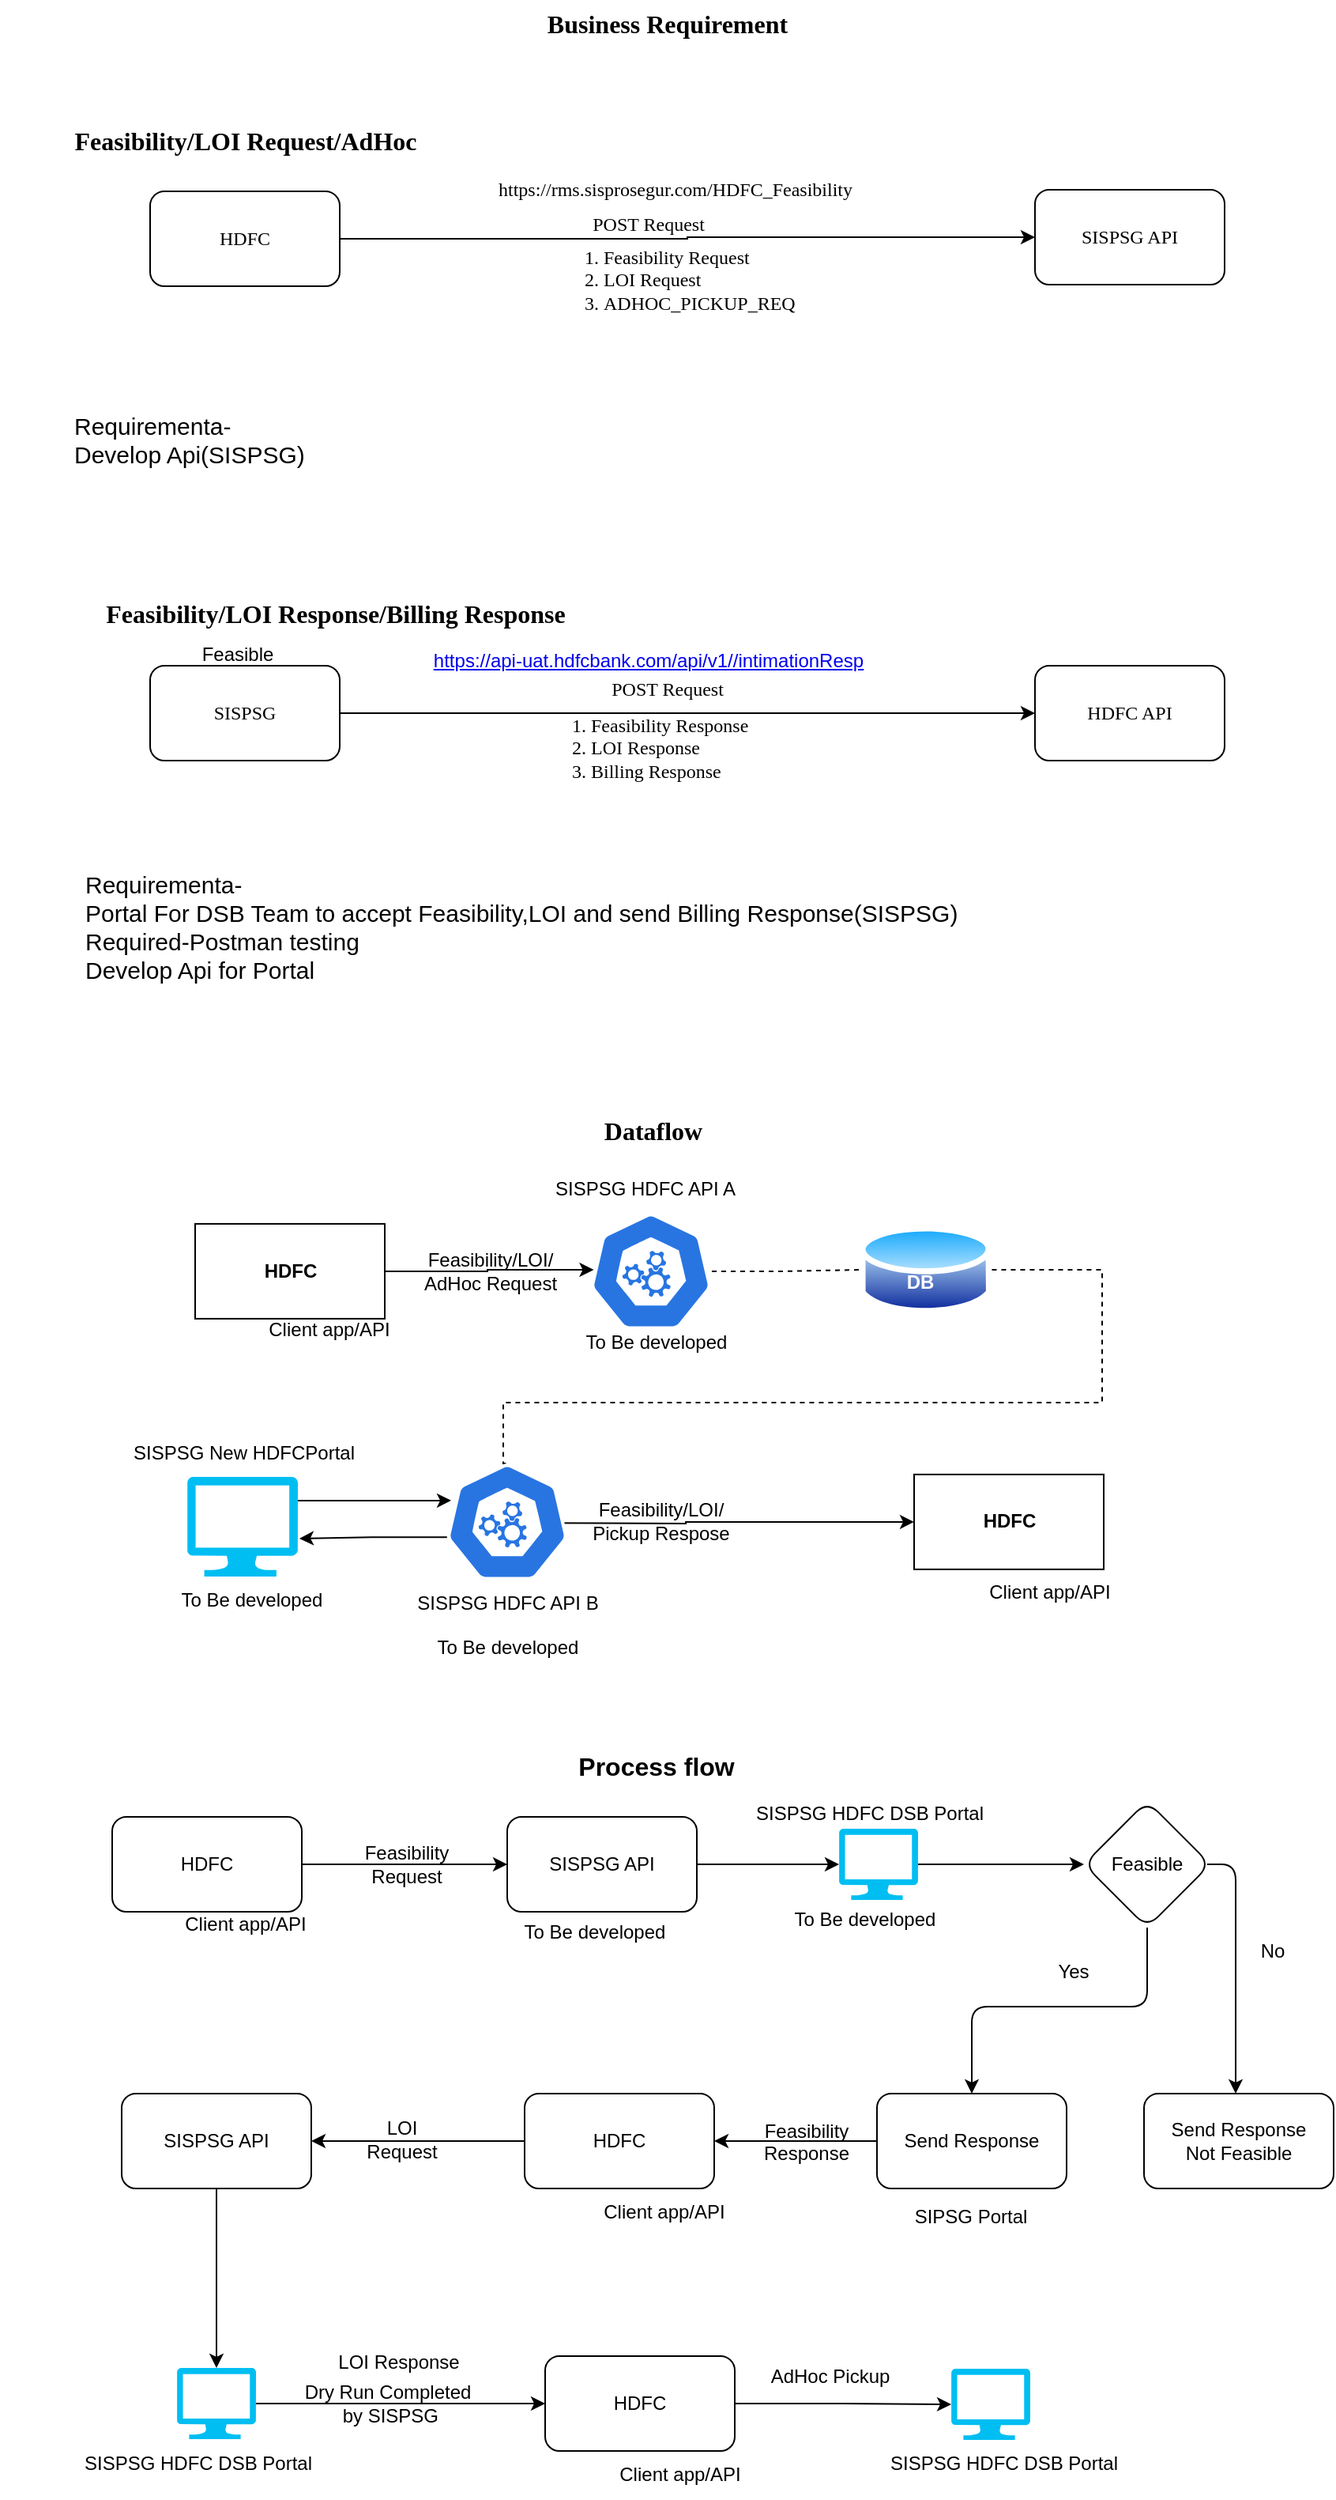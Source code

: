 <mxfile version="23.1.7" type="github">
  <diagram name="Page-1" id="uprE5jeDA3EvAK1ppm78">
    <mxGraphModel dx="1808" dy="564" grid="1" gridSize="10" guides="1" tooltips="1" connect="1" arrows="1" fold="1" page="1" pageScale="1" pageWidth="850" pageHeight="1100" math="0" shadow="0">
      <root>
        <mxCell id="0" />
        <mxCell id="1" parent="0" />
        <mxCell id="zsx73xaWShj0rhNCJzfR-76" value="" style="edgeStyle=orthogonalEdgeStyle;rounded=0;orthogonalLoop=1;jettySize=auto;html=1;fontFamily=Verdana;fontStyle=0" parent="1" source="zsx73xaWShj0rhNCJzfR-77" target="zsx73xaWShj0rhNCJzfR-78" edge="1">
          <mxGeometry relative="1" as="geometry" />
        </mxCell>
        <mxCell id="zsx73xaWShj0rhNCJzfR-77" value="HDFC" style="rounded=1;whiteSpace=wrap;html=1;fontStyle=0;fontFamily=Verdana;" parent="1" vertex="1">
          <mxGeometry x="91" y="131" width="120" height="60" as="geometry" />
        </mxCell>
        <mxCell id="zsx73xaWShj0rhNCJzfR-78" value="SISPSG API" style="whiteSpace=wrap;html=1;rounded=1;fontStyle=0;fontFamily=Verdana;" parent="1" vertex="1">
          <mxGeometry x="651" y="130" width="120" height="60" as="geometry" />
        </mxCell>
        <mxCell id="zsx73xaWShj0rhNCJzfR-79" value="&lt;div align=&quot;left&quot;&gt;&lt;ol&gt;&lt;li&gt;Feasibility Request&lt;/li&gt;&lt;li&gt;LOI Request&lt;/li&gt;&lt;li&gt; ADHOC_PICKUP_REQ&lt;/li&gt;&lt;/ol&gt;&lt;/div&gt;" style="text;html=1;align=left;verticalAlign=middle;resizable=0;points=[];autosize=1;strokeColor=none;fillColor=none;fontStyle=0;fontFamily=Verdana;" parent="1" vertex="1">
          <mxGeometry x="336" y="147" width="190" height="80" as="geometry" />
        </mxCell>
        <mxCell id="zsx73xaWShj0rhNCJzfR-80" value="POST Request" style="text;html=1;align=center;verticalAlign=middle;resizable=0;points=[];autosize=1;strokeColor=none;fillColor=none;fontStyle=0;fontFamily=Verdana;" parent="1" vertex="1">
          <mxGeometry x="351" y="137" width="110" height="30" as="geometry" />
        </mxCell>
        <UserObject label="https://rms.sisprosegur.com/HDFC_Feasibility" link="https://rms.sisprosegur.com/HDFC_Feasibility" id="zsx73xaWShj0rhNCJzfR-81">
          <mxCell style="text;html=1;align=center;verticalAlign=middle;resizable=0;points=[];autosize=1;strokeColor=none;fillColor=none;fontFamily=Verdana;fontStyle=0" parent="1" vertex="1">
            <mxGeometry x="268" y="115" width="310" height="30" as="geometry" />
          </mxCell>
        </UserObject>
        <mxCell id="zsx73xaWShj0rhNCJzfR-82" value="Feasibility/LOI Request/AdHoc" style="text;html=1;align=center;verticalAlign=middle;resizable=0;points=[];autosize=1;strokeColor=none;fillColor=none;fontStyle=1;fontSize=16;fontFamily=Verdana;" parent="1" vertex="1">
          <mxGeometry x="-4" y="84" width="310" height="30" as="geometry" />
        </mxCell>
        <mxCell id="zsx73xaWShj0rhNCJzfR-83" value="Feasibility/LOI Response/Billing Response" style="text;html=1;align=center;verticalAlign=middle;resizable=0;points=[];autosize=1;strokeColor=none;fillColor=none;fontStyle=1;fontSize=16;fontFamily=Verdana;" parent="1" vertex="1">
          <mxGeometry x="3" y="383" width="410" height="30" as="geometry" />
        </mxCell>
        <mxCell id="zsx73xaWShj0rhNCJzfR-84" value="" style="edgeStyle=orthogonalEdgeStyle;rounded=0;orthogonalLoop=1;jettySize=auto;html=1;" parent="1" source="zsx73xaWShj0rhNCJzfR-85" target="zsx73xaWShj0rhNCJzfR-86" edge="1">
          <mxGeometry relative="1" as="geometry" />
        </mxCell>
        <mxCell id="zsx73xaWShj0rhNCJzfR-85" value="SISPSG" style="whiteSpace=wrap;html=1;rounded=1;fontStyle=0;fontFamily=Verdana;" parent="1" vertex="1">
          <mxGeometry x="91" y="431" width="120" height="60" as="geometry" />
        </mxCell>
        <mxCell id="zsx73xaWShj0rhNCJzfR-86" value="HDFC API" style="whiteSpace=wrap;html=1;fontFamily=Verdana;rounded=1;fontStyle=0;" parent="1" vertex="1">
          <mxGeometry x="651" y="431" width="120" height="60" as="geometry" />
        </mxCell>
        <mxCell id="zsx73xaWShj0rhNCJzfR-87" value="POST Request" style="text;html=1;align=center;verticalAlign=middle;resizable=0;points=[];autosize=1;strokeColor=none;fillColor=none;fontStyle=0;fontFamily=Verdana;" parent="1" vertex="1">
          <mxGeometry x="363" y="431" width="110" height="30" as="geometry" />
        </mxCell>
        <mxCell id="zsx73xaWShj0rhNCJzfR-88" value="&lt;u&gt;&lt;a href=&quot;https://ind01.safelinks.protection.outlook.com/?url=https%3A%2F%2Fapi-uat.hdfcbank.com%2Fapi%2Fv1%2Fdsb%2FintimationResp&amp;amp;data=05%7C01%7Cshubham.pawar4%40hdfcbank.com%7C284244c8ec6b4c64b9b008db6e779bee%7C827fd02205a64e57be9ccc069b6ae62d%7C0%7C0%7C638225232243491934%7CUnknown%7CTWFpbGZsb3d8eyJWIjoiMC4wLjAwMDAiLCJQIjoiV2luMzIiLCJBTiI6Ik1haWwiLCJXVCI6Mn0%3D%7C3000%7C%7C%7C&amp;amp;sdata=QB7lebr9Tw6JcELbrLSqCNylo0V3PcAyTXZZP5ZpUk0%3D&amp;amp;reserved=0&quot; target=&quot;_blank&quot; title=&quot;Original URL: https://api-uat.hdfcbank.com/api/v1/dsb/intimationResp. Click or tap if you trust this link.&quot;&gt;https://api-uat.hdfcbank.com/api/v1//intimationResp&lt;/a&gt;&lt;/u&gt;" style="text;html=1;align=center;verticalAlign=middle;resizable=0;points=[];autosize=1;strokeColor=none;fillColor=none;" parent="1" vertex="1">
          <mxGeometry x="256" y="413" width="300" height="30" as="geometry" />
        </mxCell>
        <mxCell id="zsx73xaWShj0rhNCJzfR-89" value="&lt;div align=&quot;left&quot;&gt;&lt;ol&gt;&lt;li&gt;Feasibility Response&lt;/li&gt;&lt;li&gt;LOI Response&lt;/li&gt;&lt;li&gt;Billing Response&lt;br&gt;&lt;/li&gt;&lt;/ol&gt;&lt;/div&gt;" style="text;html=1;align=left;verticalAlign=middle;resizable=0;points=[];autosize=1;strokeColor=none;fillColor=none;fontStyle=0;fontFamily=Verdana;" parent="1" vertex="1">
          <mxGeometry x="328" y="443" width="190" height="80" as="geometry" />
        </mxCell>
        <mxCell id="zsx73xaWShj0rhNCJzfR-90" value="&lt;div align=&quot;left&quot; style=&quot;font-size: 15px;&quot;&gt;Requirementa-&lt;/div&gt;&lt;div align=&quot;left&quot; style=&quot;font-size: 15px;&quot;&gt;Portal For DSB Team to accept Feasibility,LOI and send Billing Response(SISPSG)&lt;/div&gt;&lt;div align=&quot;left&quot; style=&quot;font-size: 15px;&quot;&gt;Required-Postman testing&lt;/div&gt;&lt;div align=&quot;left&quot; style=&quot;font-size: 15px;&quot;&gt;Develop Api for Portal &lt;br style=&quot;font-size: 15px;&quot;&gt;&lt;/div&gt;" style="text;html=1;align=left;verticalAlign=middle;resizable=0;points=[];autosize=1;strokeColor=none;fillColor=none;fontSize=15;" parent="1" vertex="1">
          <mxGeometry x="48" y="551" width="580" height="90" as="geometry" />
        </mxCell>
        <mxCell id="zsx73xaWShj0rhNCJzfR-91" value="&lt;div align=&quot;left&quot; style=&quot;font-size: 15px;&quot;&gt;Requirementa-&lt;/div&gt;&lt;div style=&quot;font-size: 15px;&quot;&gt;Develop Api(SISPSG)&lt;br style=&quot;font-size: 15px;&quot;&gt;&lt;/div&gt;&lt;div style=&quot;font-size: 15px;&quot;&gt;&lt;br style=&quot;font-size: 15px;&quot;&gt;&lt;/div&gt;&lt;div style=&quot;font-size: 15px;&quot;&gt;&lt;br style=&quot;font-size: 15px;&quot;&gt;&lt;/div&gt;" style="text;html=1;align=left;verticalAlign=middle;resizable=0;points=[];autosize=1;strokeColor=none;fillColor=none;fontSize=15;" parent="1" vertex="1">
          <mxGeometry x="41" y="261" width="170" height="90" as="geometry" />
        </mxCell>
        <mxCell id="zsx73xaWShj0rhNCJzfR-92" value="Feasible" style="text;html=1;align=center;verticalAlign=middle;resizable=0;points=[];autosize=1;strokeColor=none;fillColor=none;" parent="1" vertex="1">
          <mxGeometry x="111" y="409" width="70" height="30" as="geometry" />
        </mxCell>
        <mxCell id="zsx73xaWShj0rhNCJzfR-128" value="" style="edgeStyle=orthogonalEdgeStyle;rounded=0;orthogonalLoop=1;jettySize=auto;html=1;entryX=0.029;entryY=0.487;entryDx=0;entryDy=0;entryPerimeter=0;" parent="1" source="zsx73xaWShj0rhNCJzfR-129" target="zsx73xaWShj0rhNCJzfR-142" edge="1">
          <mxGeometry relative="1" as="geometry">
            <mxPoint x="374.5" y="813.96" as="targetPoint" />
          </mxGeometry>
        </mxCell>
        <mxCell id="zsx73xaWShj0rhNCJzfR-129" value="HDFC" style="rounded=0;whiteSpace=wrap;html=1;fontStyle=1" parent="1" vertex="1">
          <mxGeometry x="119.5" y="783.96" width="120" height="60" as="geometry" />
        </mxCell>
        <mxCell id="zsx73xaWShj0rhNCJzfR-130" value="" style="edgeStyle=orthogonalEdgeStyle;rounded=0;orthogonalLoop=1;jettySize=auto;html=1;entryX=0;entryY=0.5;entryDx=0;entryDy=0;" parent="1" target="zsx73xaWShj0rhNCJzfR-141" edge="1">
          <mxGeometry relative="1" as="geometry">
            <mxPoint x="284.5" y="972.96" as="sourcePoint" />
            <mxPoint x="448.5" y="972.46" as="targetPoint" />
          </mxGeometry>
        </mxCell>
        <mxCell id="zsx73xaWShj0rhNCJzfR-131" value="" style="edgeStyle=orthogonalEdgeStyle;rounded=0;orthogonalLoop=1;jettySize=auto;html=1;dashed=1;endArrow=none;endFill=0;" parent="1" source="zsx73xaWShj0rhNCJzfR-142" target="zsx73xaWShj0rhNCJzfR-137" edge="1">
          <mxGeometry relative="1" as="geometry">
            <mxPoint x="489.5" y="813.96" as="sourcePoint" />
          </mxGeometry>
        </mxCell>
        <mxCell id="zsx73xaWShj0rhNCJzfR-132" value="" style="verticalLabelPosition=bottom;html=1;verticalAlign=top;align=center;strokeColor=none;fillColor=#00BEF2;shape=mxgraph.azure.computer;pointerEvents=1;" parent="1" vertex="1">
          <mxGeometry x="114.5" y="943.96" width="70" height="63" as="geometry" />
        </mxCell>
        <mxCell id="zsx73xaWShj0rhNCJzfR-133" value="To Be developed" style="text;html=1;align=center;verticalAlign=middle;resizable=0;points=[];autosize=1;strokeColor=none;fillColor=none;" parent="1" vertex="1">
          <mxGeometry x="355.5" y="843.96" width="110" height="30" as="geometry" />
        </mxCell>
        <mxCell id="zsx73xaWShj0rhNCJzfR-134" value="Client app/API" style="text;html=1;align=center;verticalAlign=middle;resizable=0;points=[];autosize=1;strokeColor=none;fillColor=none;" parent="1" vertex="1">
          <mxGeometry x="153.5" y="836.46" width="100" height="30" as="geometry" />
        </mxCell>
        <mxCell id="zsx73xaWShj0rhNCJzfR-135" value="&lt;div&gt;Feasibility/LOI/&lt;/div&gt;&lt;div&gt;Pickup Respose&lt;br&gt;&lt;/div&gt;" style="text;html=1;align=center;verticalAlign=middle;resizable=0;points=[];autosize=1;strokeColor=none;fillColor=none;" parent="1" vertex="1">
          <mxGeometry x="358.5" y="952.46" width="110" height="40" as="geometry" />
        </mxCell>
        <mxCell id="zsx73xaWShj0rhNCJzfR-136" value="&lt;div&gt;Feasibility/LOI/&lt;/div&gt;&lt;div&gt;AdHoc Request&lt;br&gt;&lt;/div&gt;" style="text;html=1;align=center;verticalAlign=middle;resizable=0;points=[];autosize=1;strokeColor=none;fillColor=none;" parent="1" vertex="1">
          <mxGeometry x="250.5" y="793.96" width="110" height="40" as="geometry" />
        </mxCell>
        <mxCell id="zsx73xaWShj0rhNCJzfR-137" value="" style="image;aspect=fixed;perimeter=ellipsePerimeter;html=1;align=center;shadow=0;dashed=0;spacingTop=3;image=img/lib/active_directory/database.svg;" parent="1" vertex="1">
          <mxGeometry x="540" y="782" width="83.73" height="61.96" as="geometry" />
        </mxCell>
        <mxCell id="zsx73xaWShj0rhNCJzfR-138" value="DB" style="text;html=1;align=center;verticalAlign=middle;resizable=0;points=[];autosize=1;fontStyle=1;fontColor=#FFFFFF;" parent="1" vertex="1">
          <mxGeometry x="558" y="806.46" width="40" height="30" as="geometry" />
        </mxCell>
        <mxCell id="zsx73xaWShj0rhNCJzfR-139" value="SISPSG New HDFCPortal" style="text;html=1;align=center;verticalAlign=middle;resizable=0;points=[];autosize=1;strokeColor=none;fillColor=none;" parent="1" vertex="1">
          <mxGeometry x="69.5" y="913.96" width="160" height="30" as="geometry" />
        </mxCell>
        <mxCell id="zsx73xaWShj0rhNCJzfR-140" style="edgeStyle=orthogonalEdgeStyle;rounded=0;orthogonalLoop=1;jettySize=auto;html=1;exitX=1;exitY=0.5;exitDx=0;exitDy=0;entryX=0.5;entryY=0;entryDx=0;entryDy=0;endArrow=none;endFill=0;dashed=1;entryPerimeter=0;" parent="1" source="zsx73xaWShj0rhNCJzfR-137" target="zsx73xaWShj0rhNCJzfR-144" edge="1">
          <mxGeometry relative="1" as="geometry">
            <mxPoint x="100.5" y="1150.96" as="targetPoint" />
            <Array as="points">
              <mxPoint x="693.5" y="813.96" />
              <mxPoint x="693.5" y="896.96" />
              <mxPoint x="314.5" y="896.96" />
              <mxPoint x="314.5" y="935.96" />
            </Array>
          </mxGeometry>
        </mxCell>
        <mxCell id="zsx73xaWShj0rhNCJzfR-141" value="HDFC" style="whiteSpace=wrap;html=1;rounded=0;glass=0;fontStyle=1" parent="1" vertex="1">
          <mxGeometry x="574.5" y="942.46" width="120" height="60" as="geometry" />
        </mxCell>
        <mxCell id="zsx73xaWShj0rhNCJzfR-142" value="" style="aspect=fixed;sketch=0;html=1;dashed=0;whitespace=wrap;fillColor=#2875E2;strokeColor=#ffffff;points=[[0.005,0.63,0],[0.1,0.2,0],[0.9,0.2,0],[0.5,0,0],[0.995,0.63,0],[0.72,0.99,0],[0.5,1,0],[0.28,0.99,0]];shape=mxgraph.kubernetes.icon2;prIcon=api" parent="1" vertex="1">
          <mxGeometry x="369.5" y="777" width="77" height="73.92" as="geometry" />
        </mxCell>
        <mxCell id="zsx73xaWShj0rhNCJzfR-143" value="SISPSG HDFC API A" style="text;html=1;align=center;verticalAlign=middle;resizable=0;points=[];autosize=1;strokeColor=none;fillColor=none;" parent="1" vertex="1">
          <mxGeometry x="333.5" y="747" width="140" height="30" as="geometry" />
        </mxCell>
        <mxCell id="zsx73xaWShj0rhNCJzfR-144" value="" style="aspect=fixed;sketch=0;html=1;dashed=0;whitespace=wrap;fillColor=#2875E2;strokeColor=#ffffff;points=[[0.005,0.63,0],[0.1,0.2,0],[0.9,0.2,0],[0.5,0,0],[0.995,0.63,0],[0.72,0.99,0],[0.5,1,0],[0.28,0.99,0]];shape=mxgraph.kubernetes.icon2;prIcon=api" parent="1" vertex="1">
          <mxGeometry x="278.5" y="935.5" width="77" height="73.92" as="geometry" />
        </mxCell>
        <mxCell id="zsx73xaWShj0rhNCJzfR-145" style="edgeStyle=orthogonalEdgeStyle;rounded=0;orthogonalLoop=1;jettySize=auto;html=1;exitX=1;exitY=0.238;exitDx=0;exitDy=0;exitPerimeter=0;entryX=0.039;entryY=0.317;entryDx=0;entryDy=0;entryPerimeter=0;" parent="1" source="zsx73xaWShj0rhNCJzfR-132" target="zsx73xaWShj0rhNCJzfR-144" edge="1">
          <mxGeometry relative="1" as="geometry" />
        </mxCell>
        <mxCell id="zsx73xaWShj0rhNCJzfR-146" style="edgeStyle=orthogonalEdgeStyle;rounded=0;orthogonalLoop=1;jettySize=auto;html=1;exitX=0.005;exitY=0.63;exitDx=0;exitDy=0;exitPerimeter=0;entryX=1.014;entryY=0.619;entryDx=0;entryDy=0;entryPerimeter=0;" parent="1" source="zsx73xaWShj0rhNCJzfR-144" target="zsx73xaWShj0rhNCJzfR-132" edge="1">
          <mxGeometry relative="1" as="geometry" />
        </mxCell>
        <mxCell id="zsx73xaWShj0rhNCJzfR-147" value="SISPSG HDFC API B" style="text;html=1;align=center;verticalAlign=middle;resizable=0;points=[];autosize=1;strokeColor=none;fillColor=none;" parent="1" vertex="1">
          <mxGeometry x="247" y="1009.42" width="140" height="30" as="geometry" />
        </mxCell>
        <mxCell id="zsx73xaWShj0rhNCJzfR-148" value="To Be developed" style="text;html=1;align=center;verticalAlign=middle;resizable=0;points=[];autosize=1;strokeColor=none;fillColor=none;" parent="1" vertex="1">
          <mxGeometry x="261.5" y="1036.96" width="110" height="30" as="geometry" />
        </mxCell>
        <mxCell id="zsx73xaWShj0rhNCJzfR-149" value="To Be developed" style="text;html=1;align=center;verticalAlign=middle;resizable=0;points=[];autosize=1;strokeColor=none;fillColor=none;" parent="1" vertex="1">
          <mxGeometry x="99.5" y="1006.96" width="110" height="30" as="geometry" />
        </mxCell>
        <mxCell id="zsx73xaWShj0rhNCJzfR-150" value="Client app/API" style="text;html=1;align=center;verticalAlign=middle;resizable=0;points=[];autosize=1;strokeColor=none;fillColor=none;" parent="1" vertex="1">
          <mxGeometry x="609.5" y="1002.46" width="100" height="30" as="geometry" />
        </mxCell>
        <mxCell id="zsx73xaWShj0rhNCJzfR-151" value="" style="edgeStyle=orthogonalEdgeStyle;rounded=0;orthogonalLoop=1;jettySize=auto;html=1;" parent="1" source="zsx73xaWShj0rhNCJzfR-152" target="zsx73xaWShj0rhNCJzfR-154" edge="1">
          <mxGeometry relative="1" as="geometry" />
        </mxCell>
        <mxCell id="zsx73xaWShj0rhNCJzfR-152" value="HDFC" style="rounded=1;whiteSpace=wrap;html=1;" parent="1" vertex="1">
          <mxGeometry x="67" y="1159" width="120" height="60" as="geometry" />
        </mxCell>
        <mxCell id="zsx73xaWShj0rhNCJzfR-153" value="" style="edgeStyle=orthogonalEdgeStyle;rounded=0;orthogonalLoop=1;jettySize=auto;html=1;" parent="1" source="zsx73xaWShj0rhNCJzfR-168" target="zsx73xaWShj0rhNCJzfR-157" edge="1">
          <mxGeometry relative="1" as="geometry" />
        </mxCell>
        <mxCell id="zsx73xaWShj0rhNCJzfR-154" value="SISPSG API" style="rounded=1;whiteSpace=wrap;html=1;" parent="1" vertex="1">
          <mxGeometry x="317" y="1159" width="120" height="60" as="geometry" />
        </mxCell>
        <mxCell id="zsx73xaWShj0rhNCJzfR-155" value="" style="edgeStyle=orthogonalEdgeStyle;rounded=1;orthogonalLoop=1;jettySize=auto;html=1;exitX=1;exitY=0.5;exitDx=0;exitDy=0;curved=0;" parent="1" edge="1">
          <mxGeometry relative="1" as="geometry">
            <mxPoint x="760" y="1189" as="sourcePoint" />
            <mxPoint x="778" y="1334" as="targetPoint" />
            <Array as="points">
              <mxPoint x="778" y="1189" />
            </Array>
          </mxGeometry>
        </mxCell>
        <mxCell id="zsx73xaWShj0rhNCJzfR-156" value="" style="edgeStyle=orthogonalEdgeStyle;rounded=1;orthogonalLoop=1;jettySize=auto;html=1;entryX=0.5;entryY=0;entryDx=0;entryDy=0;curved=0;" parent="1" source="zsx73xaWShj0rhNCJzfR-157" target="zsx73xaWShj0rhNCJzfR-162" edge="1">
          <mxGeometry relative="1" as="geometry">
            <Array as="points">
              <mxPoint x="722" y="1279" />
              <mxPoint x="611" y="1279" />
            </Array>
          </mxGeometry>
        </mxCell>
        <mxCell id="zsx73xaWShj0rhNCJzfR-157" value="Feasible" style="rhombus;whiteSpace=wrap;html=1;rounded=1;" parent="1" vertex="1">
          <mxGeometry x="682" y="1149" width="80" height="80" as="geometry" />
        </mxCell>
        <mxCell id="zsx73xaWShj0rhNCJzfR-159" value="&lt;div&gt;Send Response&lt;/div&gt;&lt;div&gt;Not Feasible&lt;/div&gt;" style="whiteSpace=wrap;html=1;rounded=1;" parent="1" vertex="1">
          <mxGeometry x="720" y="1334" width="120" height="60" as="geometry" />
        </mxCell>
        <mxCell id="zsx73xaWShj0rhNCJzfR-160" value="No" style="text;html=1;align=center;verticalAlign=middle;resizable=0;points=[];autosize=1;strokeColor=none;fillColor=none;" parent="1" vertex="1">
          <mxGeometry x="781" y="1229" width="40" height="30" as="geometry" />
        </mxCell>
        <mxCell id="zsx73xaWShj0rhNCJzfR-161" value="" style="edgeStyle=orthogonalEdgeStyle;rounded=0;orthogonalLoop=1;jettySize=auto;html=1;" parent="1" source="zsx73xaWShj0rhNCJzfR-162" target="zsx73xaWShj0rhNCJzfR-165" edge="1">
          <mxGeometry relative="1" as="geometry" />
        </mxCell>
        <mxCell id="zsx73xaWShj0rhNCJzfR-162" value="Send Response" style="whiteSpace=wrap;html=1;rounded=1;" parent="1" vertex="1">
          <mxGeometry x="551" y="1334" width="120" height="60" as="geometry" />
        </mxCell>
        <mxCell id="zsx73xaWShj0rhNCJzfR-163" value="Yes" style="text;html=1;align=center;verticalAlign=middle;resizable=0;points=[];autosize=1;strokeColor=none;fillColor=none;" parent="1" vertex="1">
          <mxGeometry x="655" y="1241.5" width="40" height="30" as="geometry" />
        </mxCell>
        <mxCell id="zsx73xaWShj0rhNCJzfR-164" value="" style="edgeStyle=orthogonalEdgeStyle;rounded=0;orthogonalLoop=1;jettySize=auto;html=1;" parent="1" source="zsx73xaWShj0rhNCJzfR-165" target="zsx73xaWShj0rhNCJzfR-174" edge="1">
          <mxGeometry relative="1" as="geometry" />
        </mxCell>
        <mxCell id="zsx73xaWShj0rhNCJzfR-165" value="HDFC " style="whiteSpace=wrap;html=1;rounded=1;" parent="1" vertex="1">
          <mxGeometry x="328" y="1334" width="120" height="60" as="geometry" />
        </mxCell>
        <mxCell id="zsx73xaWShj0rhNCJzfR-166" value="SIPSG Portal" style="text;html=1;align=center;verticalAlign=middle;resizable=0;points=[];autosize=1;strokeColor=none;fillColor=none;" parent="1" vertex="1">
          <mxGeometry x="565" y="1397" width="90" height="30" as="geometry" />
        </mxCell>
        <mxCell id="zsx73xaWShj0rhNCJzfR-167" value="" style="edgeStyle=orthogonalEdgeStyle;rounded=0;orthogonalLoop=1;jettySize=auto;html=1;" parent="1" source="zsx73xaWShj0rhNCJzfR-154" target="zsx73xaWShj0rhNCJzfR-168" edge="1">
          <mxGeometry relative="1" as="geometry">
            <mxPoint x="437" y="1189" as="sourcePoint" />
            <mxPoint x="682" y="1189" as="targetPoint" />
          </mxGeometry>
        </mxCell>
        <mxCell id="zsx73xaWShj0rhNCJzfR-168" value="" style="verticalLabelPosition=bottom;html=1;verticalAlign=top;align=center;strokeColor=none;fillColor=#00BEF2;shape=mxgraph.azure.computer;pointerEvents=1;" parent="1" vertex="1">
          <mxGeometry x="527" y="1166.5" width="50" height="45" as="geometry" />
        </mxCell>
        <mxCell id="zsx73xaWShj0rhNCJzfR-169" value="SISPSG HDFC DSB Portal" style="text;html=1;align=center;verticalAlign=middle;resizable=0;points=[];autosize=1;strokeColor=none;fillColor=none;" parent="1" vertex="1">
          <mxGeometry x="461" y="1142" width="170" height="30" as="geometry" />
        </mxCell>
        <mxCell id="zsx73xaWShj0rhNCJzfR-170" value="To Be developed" style="text;html=1;align=center;verticalAlign=middle;resizable=0;points=[];autosize=1;strokeColor=none;fillColor=none;" parent="1" vertex="1">
          <mxGeometry x="317" y="1217" width="110" height="30" as="geometry" />
        </mxCell>
        <mxCell id="zsx73xaWShj0rhNCJzfR-171" value="To Be developed" style="text;html=1;align=center;verticalAlign=middle;resizable=0;points=[];autosize=1;strokeColor=none;fillColor=none;" parent="1" vertex="1">
          <mxGeometry x="488" y="1209" width="110" height="30" as="geometry" />
        </mxCell>
        <mxCell id="zsx73xaWShj0rhNCJzfR-172" value="Client app/API" style="text;html=1;align=center;verticalAlign=middle;resizable=0;points=[];autosize=1;strokeColor=none;fillColor=none;" parent="1" vertex="1">
          <mxGeometry x="101" y="1211.5" width="100" height="30" as="geometry" />
        </mxCell>
        <mxCell id="zsx73xaWShj0rhNCJzfR-173" value="" style="edgeStyle=orthogonalEdgeStyle;rounded=0;orthogonalLoop=1;jettySize=auto;html=1;" parent="1" source="zsx73xaWShj0rhNCJzfR-174" target="zsx73xaWShj0rhNCJzfR-180" edge="1">
          <mxGeometry relative="1" as="geometry" />
        </mxCell>
        <mxCell id="zsx73xaWShj0rhNCJzfR-174" value="SISPSG API" style="whiteSpace=wrap;html=1;rounded=1;" parent="1" vertex="1">
          <mxGeometry x="73" y="1334" width="120" height="60" as="geometry" />
        </mxCell>
        <mxCell id="zsx73xaWShj0rhNCJzfR-175" value="&lt;div&gt;LOI &lt;br&gt;&lt;/div&gt;&lt;div&gt;Request&lt;br&gt;&lt;/div&gt;" style="text;html=1;align=center;verticalAlign=middle;resizable=0;points=[];autosize=1;strokeColor=none;fillColor=none;" parent="1" vertex="1">
          <mxGeometry x="215" y="1343" width="70" height="40" as="geometry" />
        </mxCell>
        <mxCell id="zsx73xaWShj0rhNCJzfR-176" value="HDFC " style="whiteSpace=wrap;html=1;rounded=1;" parent="1" vertex="1">
          <mxGeometry x="341" y="1500" width="120" height="60" as="geometry" />
        </mxCell>
        <mxCell id="zsx73xaWShj0rhNCJzfR-177" value="&lt;div&gt;Dry Run Completed&lt;/div&gt;&lt;div&gt;&amp;nbsp;by SISPSG&lt;/div&gt;" style="text;html=1;align=center;verticalAlign=middle;resizable=0;points=[];autosize=1;strokeColor=none;fillColor=none;" parent="1" vertex="1">
          <mxGeometry x="176" y="1510" width="130" height="40" as="geometry" />
        </mxCell>
        <mxCell id="zsx73xaWShj0rhNCJzfR-178" value="&lt;div&gt;Feasibility&lt;/div&gt;&lt;div&gt;Response&lt;br&gt;&lt;/div&gt;&lt;div&gt;&amp;nbsp;&lt;/div&gt;" style="text;html=1;align=center;verticalAlign=middle;resizable=0;points=[];autosize=1;strokeColor=none;fillColor=none;" parent="1" vertex="1">
          <mxGeometry x="466" y="1342" width="80" height="60" as="geometry" />
        </mxCell>
        <mxCell id="zsx73xaWShj0rhNCJzfR-179" style="edgeStyle=orthogonalEdgeStyle;rounded=0;orthogonalLoop=1;jettySize=auto;html=1;exitX=1;exitY=0.5;exitDx=0;exitDy=0;exitPerimeter=0;" parent="1" source="zsx73xaWShj0rhNCJzfR-180" target="zsx73xaWShj0rhNCJzfR-176" edge="1">
          <mxGeometry relative="1" as="geometry" />
        </mxCell>
        <mxCell id="zsx73xaWShj0rhNCJzfR-180" value="" style="verticalLabelPosition=bottom;html=1;verticalAlign=top;align=center;strokeColor=none;fillColor=#00BEF2;shape=mxgraph.azure.computer;pointerEvents=1;" parent="1" vertex="1">
          <mxGeometry x="108" y="1507.5" width="50" height="45" as="geometry" />
        </mxCell>
        <mxCell id="zsx73xaWShj0rhNCJzfR-181" value="SISPSG HDFC DSB Portal" style="text;html=1;align=center;verticalAlign=middle;resizable=0;points=[];autosize=1;strokeColor=none;fillColor=none;" parent="1" vertex="1">
          <mxGeometry x="36" y="1552.5" width="170" height="30" as="geometry" />
        </mxCell>
        <mxCell id="zsx73xaWShj0rhNCJzfR-182" value="LOI Response" style="text;html=1;align=center;verticalAlign=middle;resizable=0;points=[];autosize=1;strokeColor=none;fillColor=none;" parent="1" vertex="1">
          <mxGeometry x="198" y="1489" width="100" height="30" as="geometry" />
        </mxCell>
        <mxCell id="zsx73xaWShj0rhNCJzfR-183" value="Client app/API" style="text;html=1;align=center;verticalAlign=middle;resizable=0;points=[];autosize=1;strokeColor=none;fillColor=none;" parent="1" vertex="1">
          <mxGeometry x="366" y="1394" width="100" height="30" as="geometry" />
        </mxCell>
        <mxCell id="zsx73xaWShj0rhNCJzfR-184" value="Client app/API" style="text;html=1;align=center;verticalAlign=middle;resizable=0;points=[];autosize=1;strokeColor=none;fillColor=none;" parent="1" vertex="1">
          <mxGeometry x="376" y="1560" width="100" height="30" as="geometry" />
        </mxCell>
        <mxCell id="zsx73xaWShj0rhNCJzfR-185" value="&lt;div&gt;Feasibility&lt;/div&gt;&lt;div&gt;Request&lt;br&gt;&lt;/div&gt;" style="text;html=1;align=center;verticalAlign=middle;resizable=0;points=[];autosize=1;strokeColor=none;fillColor=none;" parent="1" vertex="1">
          <mxGeometry x="213" y="1169" width="80" height="40" as="geometry" />
        </mxCell>
        <mxCell id="zsx73xaWShj0rhNCJzfR-188" value="Business Requirement" style="text;html=1;align=center;verticalAlign=middle;resizable=0;points=[];autosize=1;strokeColor=none;fillColor=none;fontStyle=1;fontSize=16;fontFamily=Verdana;" parent="1" vertex="1">
          <mxGeometry x="308" y="10" width="220" height="30" as="geometry" />
        </mxCell>
        <mxCell id="zsx73xaWShj0rhNCJzfR-189" value="Process flow" style="text;html=1;align=center;verticalAlign=middle;resizable=0;points=[];autosize=1;strokeColor=none;fillColor=none;fontStyle=1;fontSize=16;" parent="1" vertex="1">
          <mxGeometry x="351" y="1112" width="120" height="30" as="geometry" />
        </mxCell>
        <mxCell id="zsx73xaWShj0rhNCJzfR-190" value="" style="verticalLabelPosition=bottom;html=1;verticalAlign=top;align=center;strokeColor=none;fillColor=#00BEF2;shape=mxgraph.azure.computer;pointerEvents=1;" parent="1" vertex="1">
          <mxGeometry x="598" y="1508" width="50" height="45" as="geometry" />
        </mxCell>
        <mxCell id="zsx73xaWShj0rhNCJzfR-191" style="edgeStyle=orthogonalEdgeStyle;rounded=0;orthogonalLoop=1;jettySize=auto;html=1;exitX=1;exitY=0.5;exitDx=0;exitDy=0;entryX=0;entryY=0.5;entryDx=0;entryDy=0;entryPerimeter=0;" parent="1" source="zsx73xaWShj0rhNCJzfR-176" target="zsx73xaWShj0rhNCJzfR-190" edge="1">
          <mxGeometry relative="1" as="geometry" />
        </mxCell>
        <mxCell id="zsx73xaWShj0rhNCJzfR-193" value="AdHoc Pickup" style="text;html=1;align=center;verticalAlign=middle;resizable=0;points=[];autosize=1;strokeColor=none;fillColor=none;" parent="1" vertex="1">
          <mxGeometry x="471" y="1498" width="100" height="30" as="geometry" />
        </mxCell>
        <mxCell id="h5CeyfukpaL372IYJiOH-3" value="Dataflow" style="text;html=1;align=center;verticalAlign=middle;resizable=0;points=[];autosize=1;strokeColor=none;fillColor=none;fontStyle=1;fontSize=16;fontFamily=Verdana;" vertex="1" parent="1">
          <mxGeometry x="358.5" y="710" width="100" height="30" as="geometry" />
        </mxCell>
        <mxCell id="h5CeyfukpaL372IYJiOH-4" value="SISPSG HDFC DSB Portal" style="text;html=1;align=center;verticalAlign=middle;resizable=0;points=[];autosize=1;strokeColor=none;fillColor=none;" vertex="1" parent="1">
          <mxGeometry x="546" y="1553" width="170" height="30" as="geometry" />
        </mxCell>
      </root>
    </mxGraphModel>
  </diagram>
</mxfile>
